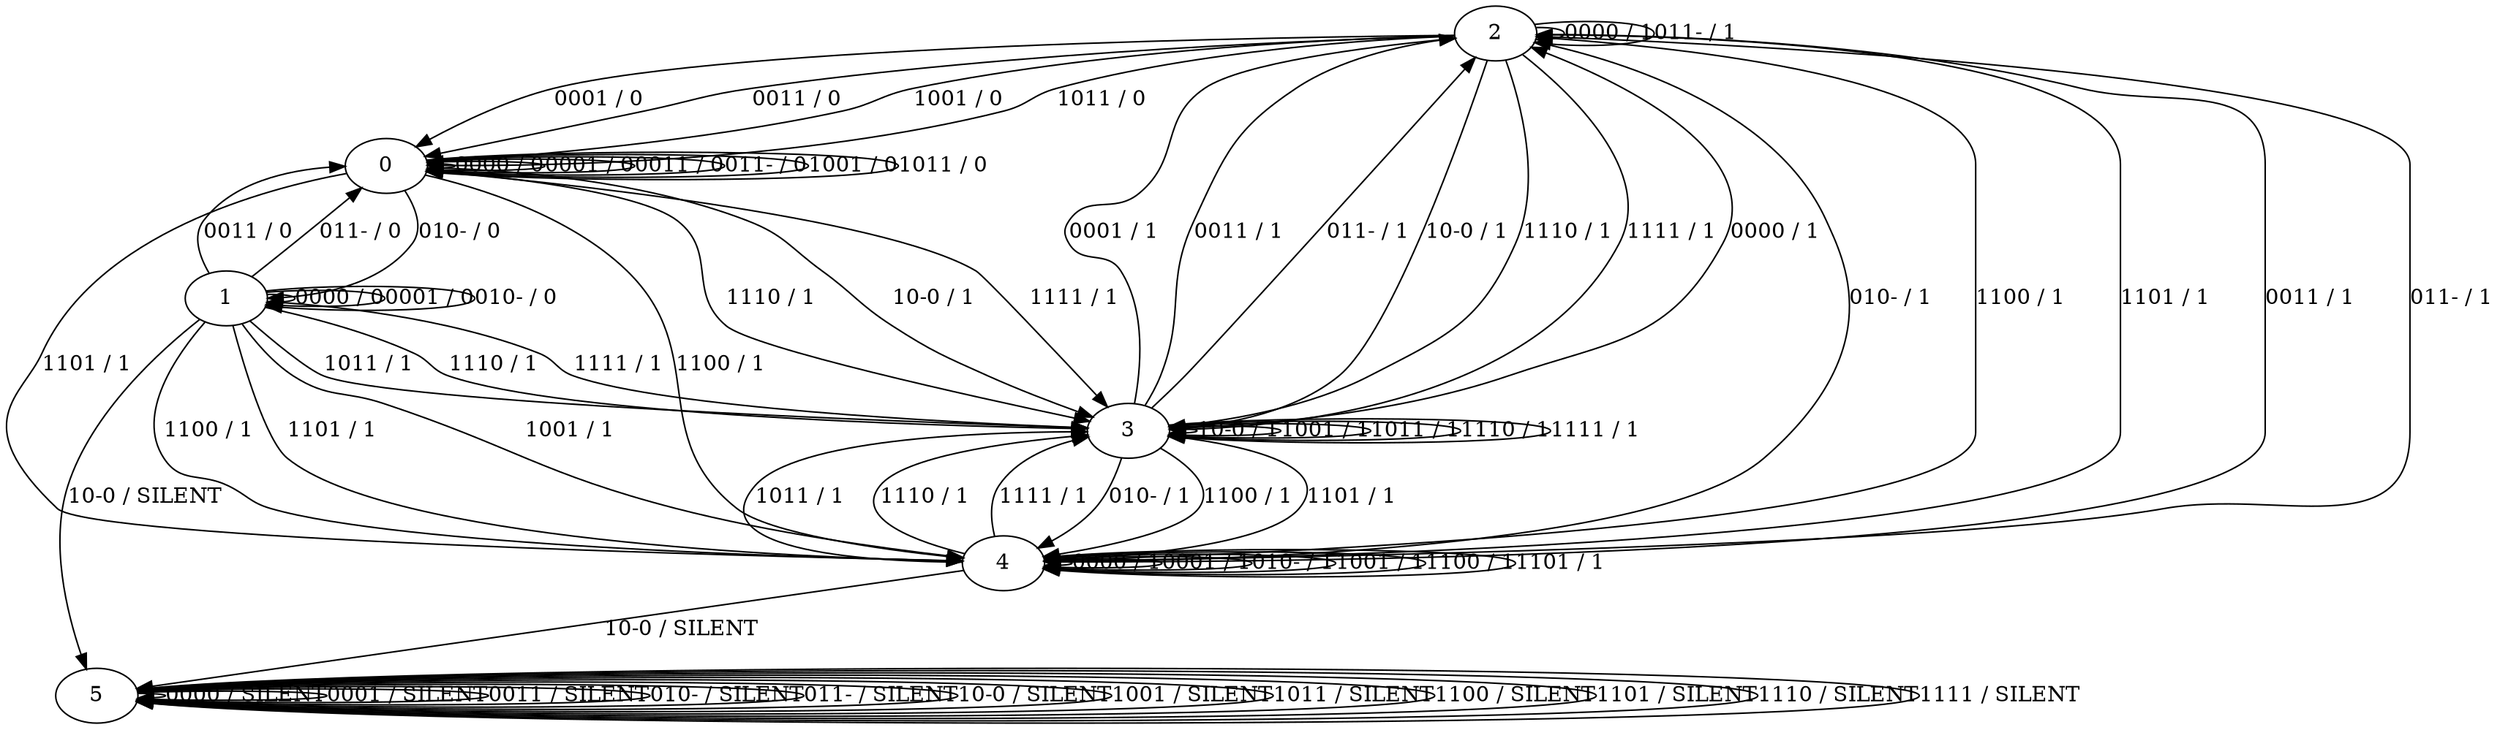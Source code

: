 digraph {
2
0
1
3
4
5
2 -> 2 [label="0000 / 1"]
2 -> 0 [label="0001 / 0"]
2 -> 0 [label="0011 / 0"]
2 -> 4 [label="010- / 1"]
2 -> 2 [label="011- / 1"]
2 -> 3 [label="10-0 / 1"]
2 -> 0 [label="1001 / 0"]
2 -> 0 [label="1011 / 0"]
2 -> 4 [label="1100 / 1"]
2 -> 4 [label="1101 / 1"]
2 -> 3 [label="1110 / 1"]
2 -> 3 [label="1111 / 1"]
0 -> 0 [label="0000 / 0"]
0 -> 0 [label="0001 / 0"]
0 -> 0 [label="0011 / 0"]
0 -> 1 [label="010- / 0"]
0 -> 0 [label="011- / 0"]
0 -> 3 [label="10-0 / 1"]
0 -> 0 [label="1001 / 0"]
0 -> 0 [label="1011 / 0"]
0 -> 4 [label="1100 / 1"]
0 -> 4 [label="1101 / 1"]
0 -> 3 [label="1110 / 1"]
0 -> 3 [label="1111 / 1"]
1 -> 1 [label="0000 / 0"]
1 -> 1 [label="0001 / 0"]
1 -> 0 [label="0011 / 0"]
1 -> 1 [label="010- / 0"]
1 -> 0 [label="011- / 0"]
1 -> 5 [label="10-0 / SILENT"]
1 -> 4 [label="1001 / 1"]
1 -> 3 [label="1011 / 1"]
1 -> 4 [label="1100 / 1"]
1 -> 4 [label="1101 / 1"]
1 -> 3 [label="1110 / 1"]
1 -> 3 [label="1111 / 1"]
3 -> 2 [label="0000 / 1"]
3 -> 2 [label="0001 / 1"]
3 -> 2 [label="0011 / 1"]
3 -> 4 [label="010- / 1"]
3 -> 2 [label="011- / 1"]
3 -> 3 [label="10-0 / 1"]
3 -> 3 [label="1001 / 1"]
3 -> 3 [label="1011 / 1"]
3 -> 4 [label="1100 / 1"]
3 -> 4 [label="1101 / 1"]
3 -> 3 [label="1110 / 1"]
3 -> 3 [label="1111 / 1"]
4 -> 4 [label="0000 / 1"]
4 -> 4 [label="0001 / 1"]
4 -> 2 [label="0011 / 1"]
4 -> 4 [label="010- / 1"]
4 -> 2 [label="011- / 1"]
4 -> 5 [label="10-0 / SILENT"]
4 -> 4 [label="1001 / 1"]
4 -> 3 [label="1011 / 1"]
4 -> 4 [label="1100 / 1"]
4 -> 4 [label="1101 / 1"]
4 -> 3 [label="1110 / 1"]
4 -> 3 [label="1111 / 1"]
5 -> 5 [label="0000 / SILENT"]
5 -> 5 [label="0001 / SILENT"]
5 -> 5 [label="0011 / SILENT"]
5 -> 5 [label="010- / SILENT"]
5 -> 5 [label="011- / SILENT"]
5 -> 5 [label="10-0 / SILENT"]
5 -> 5 [label="1001 / SILENT"]
5 -> 5 [label="1011 / SILENT"]
5 -> 5 [label="1100 / SILENT"]
5 -> 5 [label="1101 / SILENT"]
5 -> 5 [label="1110 / SILENT"]
5 -> 5 [label="1111 / SILENT"]
}
